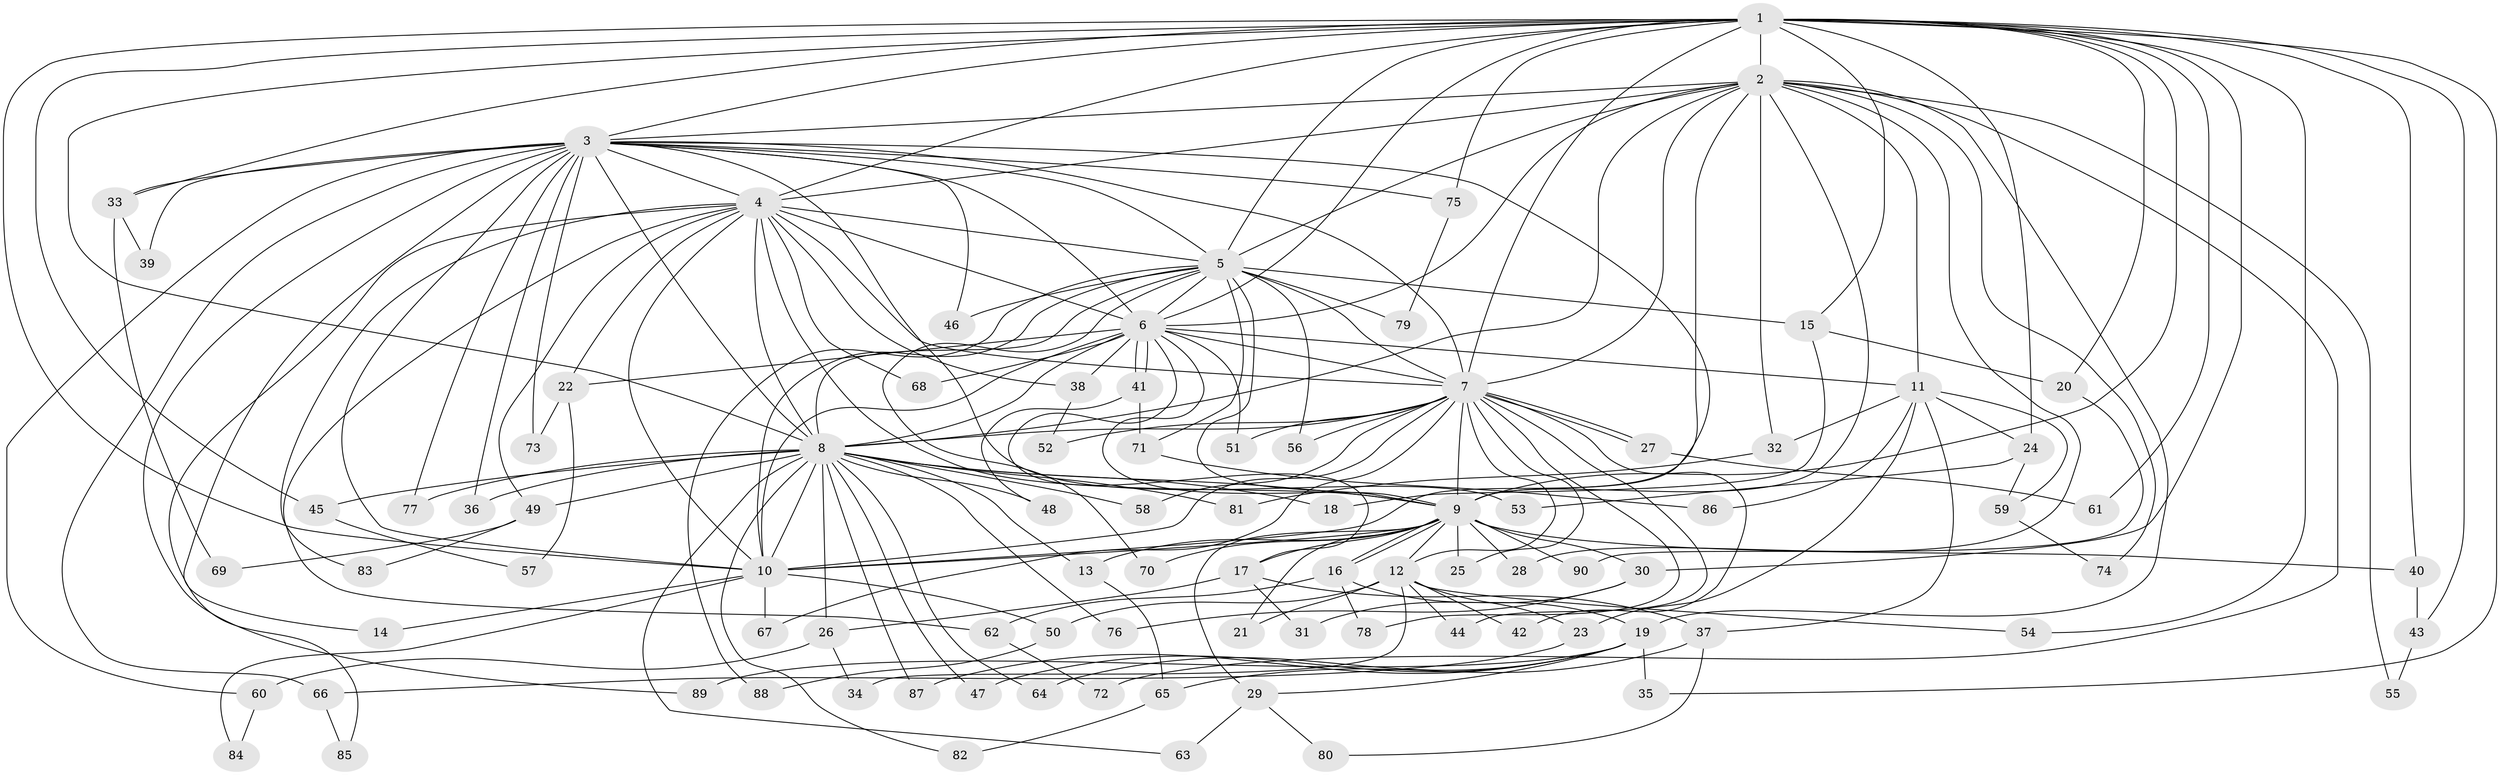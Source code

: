 // coarse degree distribution, {19: 0.027777777777777776, 8: 0.027777777777777776, 13: 0.08333333333333333, 3: 0.2777777777777778, 12: 0.027777777777777776, 2: 0.2222222222222222, 7: 0.05555555555555555, 4: 0.1388888888888889, 11: 0.027777777777777776, 5: 0.08333333333333333, 24: 0.027777777777777776}
// Generated by graph-tools (version 1.1) at 2025/36/03/04/25 23:36:25]
// undirected, 90 vertices, 205 edges
graph export_dot {
  node [color=gray90,style=filled];
  1;
  2;
  3;
  4;
  5;
  6;
  7;
  8;
  9;
  10;
  11;
  12;
  13;
  14;
  15;
  16;
  17;
  18;
  19;
  20;
  21;
  22;
  23;
  24;
  25;
  26;
  27;
  28;
  29;
  30;
  31;
  32;
  33;
  34;
  35;
  36;
  37;
  38;
  39;
  40;
  41;
  42;
  43;
  44;
  45;
  46;
  47;
  48;
  49;
  50;
  51;
  52;
  53;
  54;
  55;
  56;
  57;
  58;
  59;
  60;
  61;
  62;
  63;
  64;
  65;
  66;
  67;
  68;
  69;
  70;
  71;
  72;
  73;
  74;
  75;
  76;
  77;
  78;
  79;
  80;
  81;
  82;
  83;
  84;
  85;
  86;
  87;
  88;
  89;
  90;
  1 -- 2;
  1 -- 3;
  1 -- 4;
  1 -- 5;
  1 -- 6;
  1 -- 7;
  1 -- 8;
  1 -- 9;
  1 -- 10;
  1 -- 15;
  1 -- 20;
  1 -- 24;
  1 -- 30;
  1 -- 33;
  1 -- 35;
  1 -- 40;
  1 -- 43;
  1 -- 45;
  1 -- 54;
  1 -- 61;
  1 -- 75;
  2 -- 3;
  2 -- 4;
  2 -- 5;
  2 -- 6;
  2 -- 7;
  2 -- 8;
  2 -- 9;
  2 -- 10;
  2 -- 11;
  2 -- 19;
  2 -- 28;
  2 -- 32;
  2 -- 55;
  2 -- 72;
  2 -- 74;
  3 -- 4;
  3 -- 5;
  3 -- 6;
  3 -- 7;
  3 -- 8;
  3 -- 9;
  3 -- 10;
  3 -- 14;
  3 -- 33;
  3 -- 36;
  3 -- 39;
  3 -- 46;
  3 -- 53;
  3 -- 60;
  3 -- 66;
  3 -- 73;
  3 -- 75;
  3 -- 77;
  3 -- 89;
  4 -- 5;
  4 -- 6;
  4 -- 7;
  4 -- 8;
  4 -- 9;
  4 -- 10;
  4 -- 22;
  4 -- 38;
  4 -- 49;
  4 -- 62;
  4 -- 68;
  4 -- 83;
  4 -- 85;
  5 -- 6;
  5 -- 7;
  5 -- 8;
  5 -- 9;
  5 -- 10;
  5 -- 15;
  5 -- 46;
  5 -- 56;
  5 -- 70;
  5 -- 71;
  5 -- 79;
  5 -- 88;
  6 -- 7;
  6 -- 8;
  6 -- 9;
  6 -- 10;
  6 -- 11;
  6 -- 17;
  6 -- 22;
  6 -- 38;
  6 -- 41;
  6 -- 41;
  6 -- 51;
  6 -- 68;
  7 -- 8;
  7 -- 9;
  7 -- 10;
  7 -- 12;
  7 -- 25;
  7 -- 27;
  7 -- 27;
  7 -- 42;
  7 -- 44;
  7 -- 51;
  7 -- 52;
  7 -- 56;
  7 -- 58;
  7 -- 67;
  7 -- 78;
  8 -- 9;
  8 -- 10;
  8 -- 13;
  8 -- 18;
  8 -- 26;
  8 -- 36;
  8 -- 45;
  8 -- 47;
  8 -- 48;
  8 -- 49;
  8 -- 58;
  8 -- 63;
  8 -- 64;
  8 -- 76;
  8 -- 77;
  8 -- 81;
  8 -- 82;
  8 -- 87;
  9 -- 10;
  9 -- 12;
  9 -- 13;
  9 -- 16;
  9 -- 16;
  9 -- 17;
  9 -- 21;
  9 -- 25;
  9 -- 28;
  9 -- 29;
  9 -- 30;
  9 -- 40;
  9 -- 70;
  9 -- 90;
  10 -- 14;
  10 -- 50;
  10 -- 67;
  10 -- 84;
  11 -- 23;
  11 -- 24;
  11 -- 32;
  11 -- 37;
  11 -- 59;
  11 -- 86;
  12 -- 21;
  12 -- 23;
  12 -- 34;
  12 -- 42;
  12 -- 44;
  12 -- 50;
  12 -- 54;
  13 -- 65;
  15 -- 18;
  15 -- 20;
  16 -- 19;
  16 -- 62;
  16 -- 78;
  17 -- 26;
  17 -- 31;
  17 -- 37;
  19 -- 29;
  19 -- 35;
  19 -- 47;
  19 -- 64;
  19 -- 87;
  19 -- 89;
  20 -- 90;
  22 -- 57;
  22 -- 73;
  23 -- 66;
  24 -- 53;
  24 -- 59;
  26 -- 34;
  26 -- 60;
  27 -- 61;
  29 -- 63;
  29 -- 80;
  30 -- 31;
  30 -- 76;
  32 -- 81;
  33 -- 39;
  33 -- 69;
  37 -- 65;
  37 -- 80;
  38 -- 52;
  40 -- 43;
  41 -- 48;
  41 -- 71;
  43 -- 55;
  45 -- 57;
  49 -- 69;
  49 -- 83;
  50 -- 88;
  59 -- 74;
  60 -- 84;
  62 -- 72;
  65 -- 82;
  66 -- 85;
  71 -- 86;
  75 -- 79;
}
